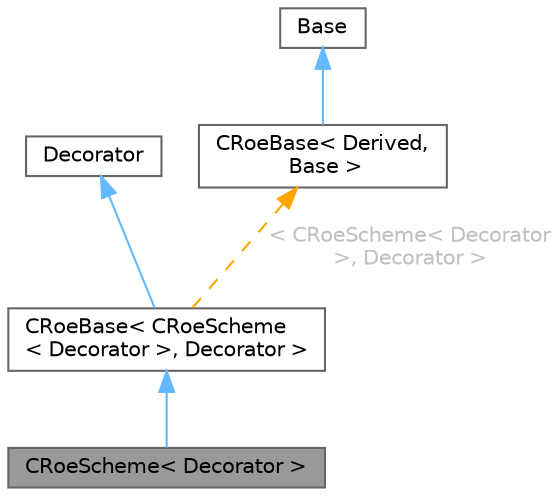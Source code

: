 digraph "CRoeScheme&lt; Decorator &gt;"
{
 // LATEX_PDF_SIZE
  bgcolor="transparent";
  edge [fontname=Helvetica,fontsize=10,labelfontname=Helvetica,labelfontsize=10];
  node [fontname=Helvetica,fontsize=10,shape=box,height=0.2,width=0.4];
  Node1 [id="Node000001",label="CRoeScheme\< Decorator \>",height=0.2,width=0.4,color="gray40", fillcolor="grey60", style="filled", fontcolor="black",tooltip="Classical Roe scheme."];
  Node2 -> Node1 [id="edge1_Node000001_Node000002",dir="back",color="steelblue1",style="solid",tooltip=" "];
  Node2 [id="Node000002",label="CRoeBase\< CRoeScheme\l\< Decorator \>, Decorator \>",height=0.2,width=0.4,color="gray40", fillcolor="white", style="filled",URL="$classCRoeBase.html",tooltip=" "];
  Node3 -> Node2 [id="edge2_Node000002_Node000003",dir="back",color="steelblue1",style="solid",tooltip=" "];
  Node3 [id="Node000003",label="Decorator",height=0.2,width=0.4,color="gray40", fillcolor="white", style="filled",tooltip=" "];
  Node4 -> Node2 [id="edge3_Node000002_Node000004",dir="back",color="orange",style="dashed",tooltip=" ",label=" \< CRoeScheme\< Decorator\l \>, Decorator \>",fontcolor="grey" ];
  Node4 [id="Node000004",label="CRoeBase\< Derived,\l Base \>",height=0.2,width=0.4,color="gray40", fillcolor="white", style="filled",URL="$classCRoeBase.html",tooltip="Base class for Roe schemes, derived classes implement the dissipation term in a const \"finalizeFlux\" ..."];
  Node5 -> Node4 [id="edge4_Node000004_Node000005",dir="back",color="steelblue1",style="solid",tooltip=" "];
  Node5 [id="Node000005",label="Base",height=0.2,width=0.4,color="gray40", fillcolor="white", style="filled",tooltip=" "];
}
